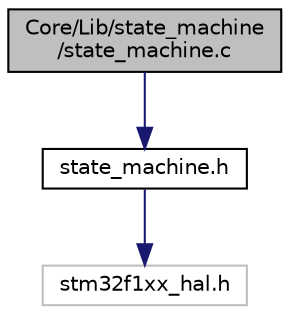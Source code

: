 digraph "Core/Lib/state_machine/state_machine.c"
{
 // LATEX_PDF_SIZE
  edge [fontname="Helvetica",fontsize="10",labelfontname="Helvetica",labelfontsize="10"];
  node [fontname="Helvetica",fontsize="10",shape=record];
  Node1 [label="Core/Lib/state_machine\l/state_machine.c",height=0.2,width=0.4,color="black", fillcolor="grey75", style="filled", fontcolor="black",tooltip=" "];
  Node1 -> Node2 [color="midnightblue",fontsize="10",style="solid"];
  Node2 [label="state_machine.h",height=0.2,width=0.4,color="black", fillcolor="white", style="filled",URL="$state__machine_8h.html",tooltip=" "];
  Node2 -> Node3 [color="midnightblue",fontsize="10",style="solid"];
  Node3 [label="stm32f1xx_hal.h",height=0.2,width=0.4,color="grey75", fillcolor="white", style="filled",tooltip=" "];
}
